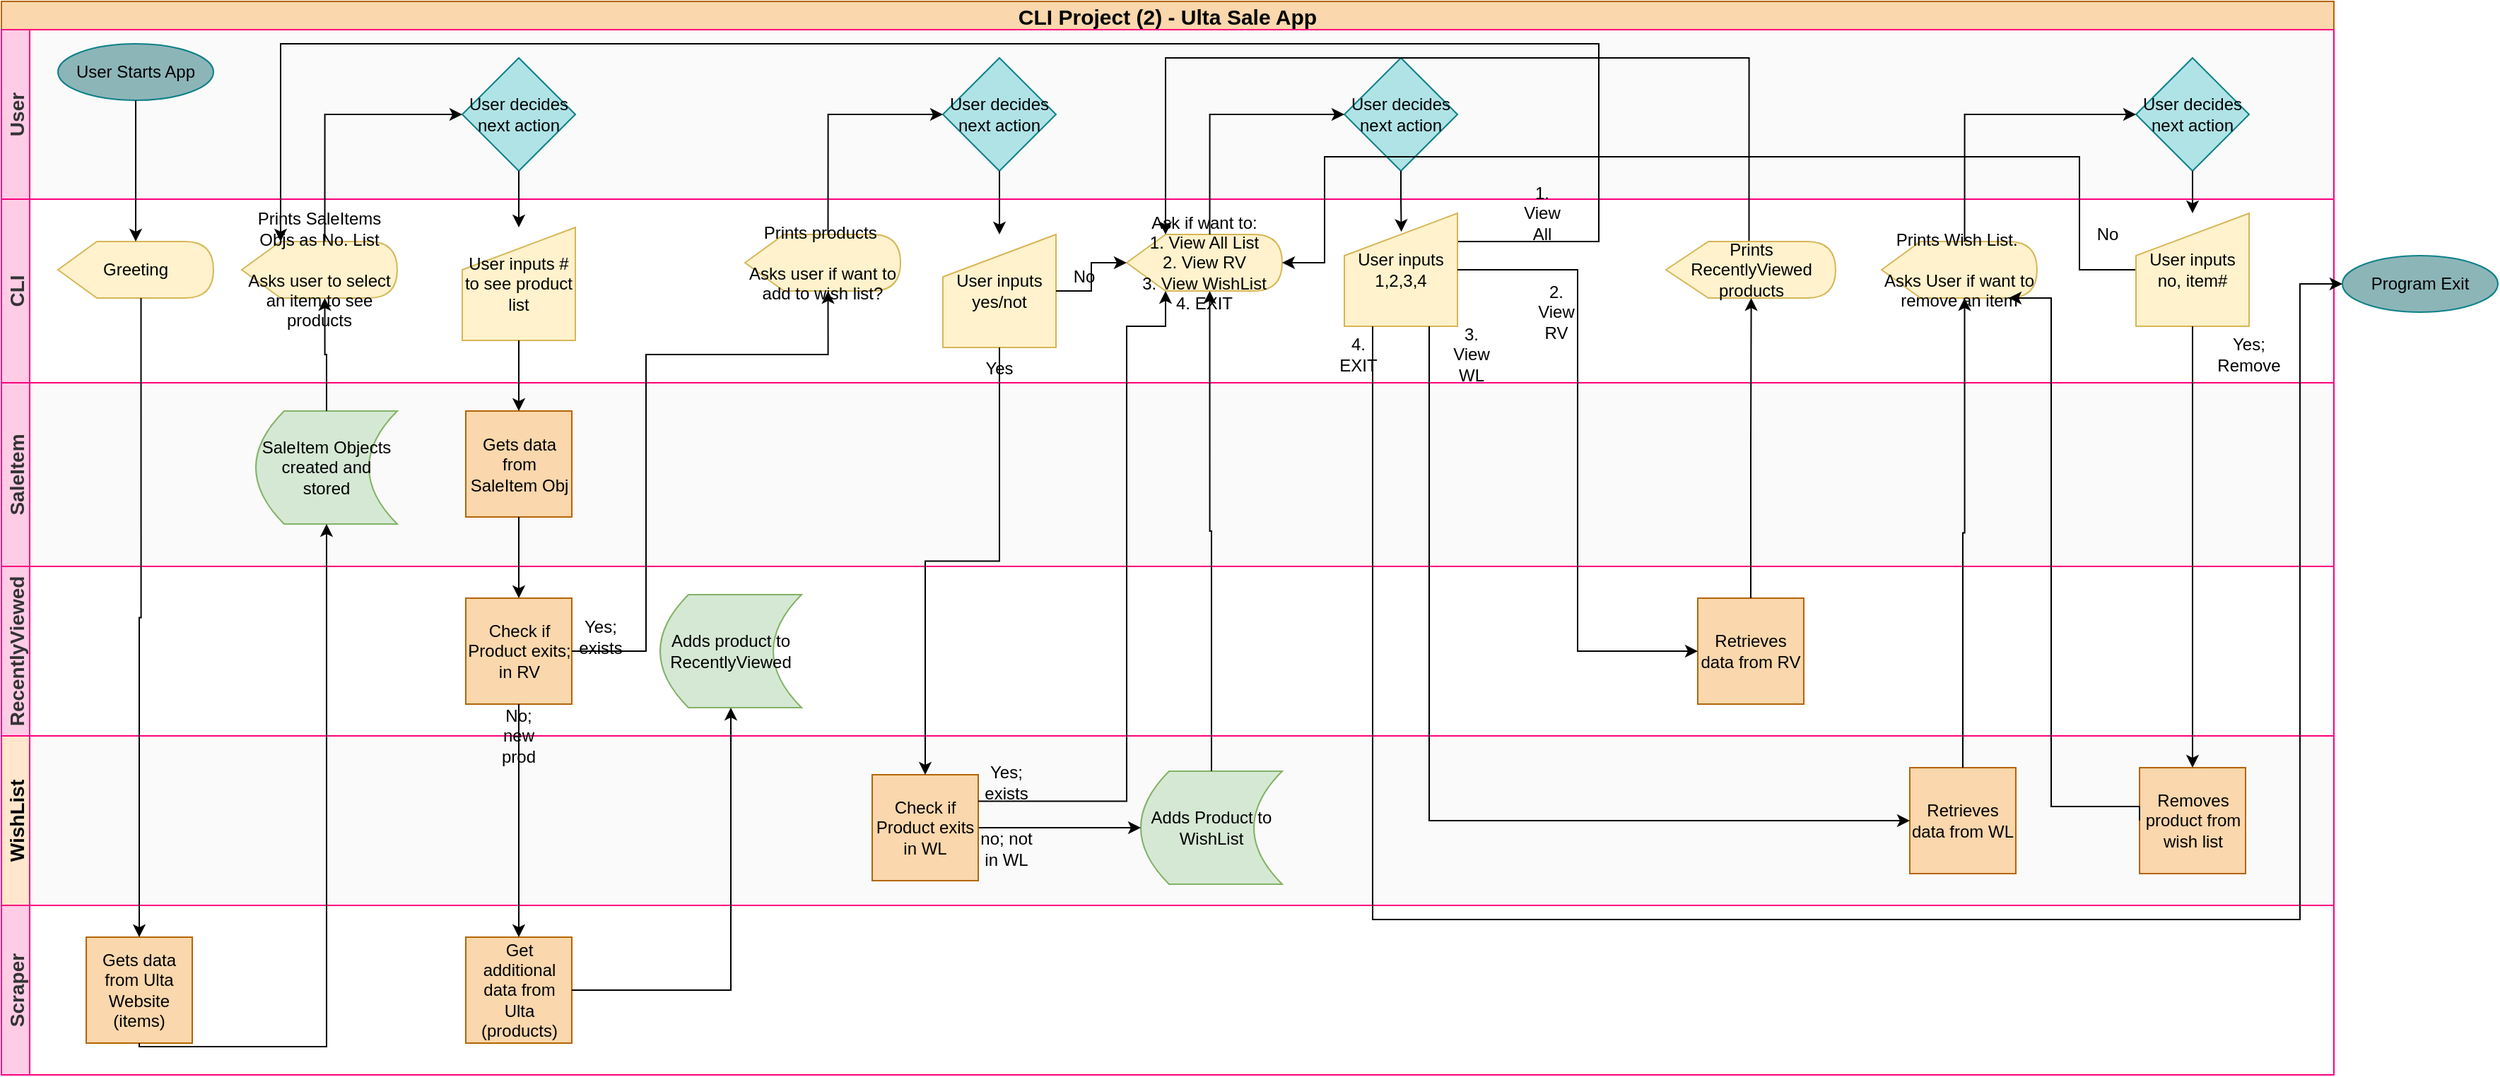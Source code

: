 <mxfile version="14.9.7" type="github">
  <diagram id="C5RBs43oDa-KdzZeNtuy" name="Page-1">
    <mxGraphModel dx="1700" dy="994" grid="1" gridSize="10" guides="1" tooltips="1" connect="1" arrows="1" fold="1" page="1" pageScale="1" pageWidth="1169" pageHeight="827" background="#ffffff" math="0" shadow="0">
      <root>
        <mxCell id="WIyWlLk6GJQsqaUBKTNV-0" />
        <mxCell id="WIyWlLk6GJQsqaUBKTNV-1" parent="WIyWlLk6GJQsqaUBKTNV-0" />
        <mxCell id="TTgLs8dpn4O4WDhtMha_-41" value="CLI Project (2) - Ulta Sale App" style="swimlane;childLayout=stackLayout;resizeParent=1;resizeParentMax=0;horizontal=1;startSize=20;horizontalStack=0;strokeColor=#b46504;fillColor=#fad7ac;fontSize=15;verticalAlign=middle;spacingTop=0;labelBorderColor=none;swimlaneLine=1;" vertex="1" parent="WIyWlLk6GJQsqaUBKTNV-1">
          <mxGeometry x="4" width="1650" height="760" as="geometry" />
        </mxCell>
        <mxCell id="TTgLs8dpn4O4WDhtMha_-42" value="User" style="swimlane;startSize=20;horizontal=0;fontColor=#333333;swimlaneFillColor=#FAFAFA;fillColor=#FFCCE6;strokeColor=#FF0080;fontSize=14;" vertex="1" parent="TTgLs8dpn4O4WDhtMha_-41">
          <mxGeometry y="20" width="1650" height="120" as="geometry" />
        </mxCell>
        <mxCell id="TTgLs8dpn4O4WDhtMha_-53" value="User Starts App" style="ellipse;whiteSpace=wrap;html=1;strokeColor=#0e8088;fillColor=#8CB5B8;" vertex="1" parent="TTgLs8dpn4O4WDhtMha_-42">
          <mxGeometry x="40" y="10" width="110" height="40" as="geometry" />
        </mxCell>
        <mxCell id="TTgLs8dpn4O4WDhtMha_-56" value="User decides next action" style="rhombus;whiteSpace=wrap;html=1;fillColor=#b0e3e6;strokeColor=#0e8088;" vertex="1" parent="TTgLs8dpn4O4WDhtMha_-42">
          <mxGeometry x="326" y="20" width="80" height="80" as="geometry" />
        </mxCell>
        <mxCell id="TTgLs8dpn4O4WDhtMha_-73" value="User decides next action" style="rhombus;whiteSpace=wrap;html=1;fillColor=#b0e3e6;strokeColor=#0e8088;" vertex="1" parent="TTgLs8dpn4O4WDhtMha_-42">
          <mxGeometry x="666" y="20" width="80" height="80" as="geometry" />
        </mxCell>
        <mxCell id="TTgLs8dpn4O4WDhtMha_-100" value="User decides next action" style="rhombus;whiteSpace=wrap;html=1;fillColor=#b0e3e6;strokeColor=#0e8088;" vertex="1" parent="TTgLs8dpn4O4WDhtMha_-42">
          <mxGeometry x="950" y="20" width="80" height="80" as="geometry" />
        </mxCell>
        <mxCell id="TTgLs8dpn4O4WDhtMha_-131" value="User decides next action" style="rhombus;whiteSpace=wrap;html=1;fillColor=#b0e3e6;strokeColor=#0e8088;" vertex="1" parent="TTgLs8dpn4O4WDhtMha_-42">
          <mxGeometry x="1510" y="20" width="80" height="80" as="geometry" />
        </mxCell>
        <mxCell id="TTgLs8dpn4O4WDhtMha_-43" value="CLI" style="swimlane;startSize=20;horizontal=0;fontColor=#333333;swimlaneFillColor=#ffffff;fillColor=#FFCCE6;strokeColor=#FF0080;fontSize=14;" vertex="1" parent="TTgLs8dpn4O4WDhtMha_-41">
          <mxGeometry y="140" width="1650" height="130" as="geometry" />
        </mxCell>
        <mxCell id="TTgLs8dpn4O4WDhtMha_-55" value="Greeting" style="shape=display;whiteSpace=wrap;html=1;fillColor=#fff2cc;strokeColor=#d6b656;" vertex="1" parent="TTgLs8dpn4O4WDhtMha_-43">
          <mxGeometry x="40" y="30" width="110" height="40" as="geometry" />
        </mxCell>
        <mxCell id="TTgLs8dpn4O4WDhtMha_-65" value="Prints SaleItems Objs as No. List&lt;br&gt;&lt;br&gt;Asks user to select an item to see products" style="shape=display;whiteSpace=wrap;html=1;fillColor=#fff2cc;strokeColor=#d6b656;" vertex="1" parent="TTgLs8dpn4O4WDhtMha_-43">
          <mxGeometry x="170" y="30" width="110" height="40" as="geometry" />
        </mxCell>
        <mxCell id="TTgLs8dpn4O4WDhtMha_-68" value="User inputs # to see product list" style="shape=manualInput;whiteSpace=wrap;html=1;fillColor=#fff2cc;strokeColor=#d6b656;" vertex="1" parent="TTgLs8dpn4O4WDhtMha_-43">
          <mxGeometry x="326" y="20" width="80" height="80" as="geometry" />
        </mxCell>
        <mxCell id="TTgLs8dpn4O4WDhtMha_-72" value="Prints products&amp;nbsp;&lt;br&gt;&lt;br&gt;Asks user if want to add to wish list?" style="shape=display;whiteSpace=wrap;html=1;fillColor=#fff2cc;strokeColor=#d6b656;" vertex="1" parent="TTgLs8dpn4O4WDhtMha_-43">
          <mxGeometry x="526" y="25" width="110" height="40" as="geometry" />
        </mxCell>
        <mxCell id="TTgLs8dpn4O4WDhtMha_-95" value="Ask if want to:&lt;br&gt;1. View All List&lt;br&gt;2. View RV&lt;br&gt;3. View WishList&lt;br&gt;4. EXIT" style="shape=display;whiteSpace=wrap;html=1;fillColor=#fff2cc;strokeColor=#d6b656;" vertex="1" parent="TTgLs8dpn4O4WDhtMha_-43">
          <mxGeometry x="796" y="25" width="110" height="40" as="geometry" />
        </mxCell>
        <mxCell id="TTgLs8dpn4O4WDhtMha_-102" value="User inputs yes/not" style="shape=manualInput;whiteSpace=wrap;html=1;fillColor=#fff2cc;strokeColor=#d6b656;" vertex="1" parent="TTgLs8dpn4O4WDhtMha_-43">
          <mxGeometry x="666" y="25" width="80" height="80" as="geometry" />
        </mxCell>
        <mxCell id="TTgLs8dpn4O4WDhtMha_-96" style="edgeStyle=orthogonalEdgeStyle;rounded=0;orthogonalLoop=1;jettySize=auto;html=1;exitX=1;exitY=0.5;exitDx=0;exitDy=0;" edge="1" parent="TTgLs8dpn4O4WDhtMha_-43" source="TTgLs8dpn4O4WDhtMha_-102" target="TTgLs8dpn4O4WDhtMha_-95">
          <mxGeometry relative="1" as="geometry" />
        </mxCell>
        <mxCell id="TTgLs8dpn4O4WDhtMha_-116" style="edgeStyle=orthogonalEdgeStyle;rounded=0;orthogonalLoop=1;jettySize=auto;html=1;exitX=1;exitY=0.25;exitDx=0;exitDy=0;entryX=0;entryY=0;entryDx=27.5;entryDy=0;entryPerimeter=0;" edge="1" parent="TTgLs8dpn4O4WDhtMha_-43" source="TTgLs8dpn4O4WDhtMha_-107" target="TTgLs8dpn4O4WDhtMha_-65">
          <mxGeometry relative="1" as="geometry">
            <Array as="points">
              <mxPoint x="1130" y="30" />
              <mxPoint x="1130" y="-110" />
              <mxPoint x="198" y="-110" />
            </Array>
          </mxGeometry>
        </mxCell>
        <mxCell id="TTgLs8dpn4O4WDhtMha_-107" value="User inputs 1,2,3,4" style="shape=manualInput;whiteSpace=wrap;html=1;fillColor=#fff2cc;strokeColor=#d6b656;" vertex="1" parent="TTgLs8dpn4O4WDhtMha_-43">
          <mxGeometry x="950" y="10" width="80" height="80" as="geometry" />
        </mxCell>
        <mxCell id="TTgLs8dpn4O4WDhtMha_-94" value="No" style="text;html=1;strokeColor=none;fillColor=none;align=center;verticalAlign=middle;whiteSpace=wrap;rounded=0;" vertex="1" parent="TTgLs8dpn4O4WDhtMha_-43">
          <mxGeometry x="746" y="45" width="40" height="20" as="geometry" />
        </mxCell>
        <mxCell id="TTgLs8dpn4O4WDhtMha_-110" value="Prints Wish List.&amp;nbsp;&lt;br&gt;&lt;br&gt;Asks User if want to remove an item" style="shape=display;whiteSpace=wrap;html=1;fillColor=#fff2cc;strokeColor=#d6b656;" vertex="1" parent="TTgLs8dpn4O4WDhtMha_-43">
          <mxGeometry x="1330" y="30" width="110" height="40" as="geometry" />
        </mxCell>
        <mxCell id="TTgLs8dpn4O4WDhtMha_-123" style="edgeStyle=orthogonalEdgeStyle;rounded=0;orthogonalLoop=1;jettySize=auto;html=1;exitX=0;exitY=0;exitDx=58.75;exitDy=0;exitPerimeter=0;entryX=0;entryY=0;entryDx=27.5;entryDy=0;entryPerimeter=0;" edge="1" parent="TTgLs8dpn4O4WDhtMha_-43" source="TTgLs8dpn4O4WDhtMha_-111" target="TTgLs8dpn4O4WDhtMha_-95">
          <mxGeometry relative="1" as="geometry">
            <Array as="points">
              <mxPoint x="1230" y="-100" />
              <mxPoint x="808" y="-100" />
            </Array>
          </mxGeometry>
        </mxCell>
        <mxCell id="TTgLs8dpn4O4WDhtMha_-111" value="Prints RecentlyViewed products" style="shape=display;whiteSpace=wrap;html=1;fillColor=#fff2cc;strokeColor=#d6b656;" vertex="1" parent="TTgLs8dpn4O4WDhtMha_-43">
          <mxGeometry x="1177.5" y="30" width="120" height="40" as="geometry" />
        </mxCell>
        <mxCell id="TTgLs8dpn4O4WDhtMha_-120" value="2. View RV" style="text;html=1;strokeColor=none;fillColor=none;align=center;verticalAlign=middle;whiteSpace=wrap;rounded=0;" vertex="1" parent="TTgLs8dpn4O4WDhtMha_-43">
          <mxGeometry x="1080" y="70" width="40" height="20" as="geometry" />
        </mxCell>
        <mxCell id="TTgLs8dpn4O4WDhtMha_-117" value="1. View All" style="text;html=1;strokeColor=none;fillColor=none;align=center;verticalAlign=middle;whiteSpace=wrap;rounded=0;" vertex="1" parent="TTgLs8dpn4O4WDhtMha_-43">
          <mxGeometry x="1070" width="40" height="20" as="geometry" />
        </mxCell>
        <mxCell id="TTgLs8dpn4O4WDhtMha_-128" value="3. View WL" style="text;html=1;strokeColor=none;fillColor=none;align=center;verticalAlign=middle;whiteSpace=wrap;rounded=0;" vertex="1" parent="TTgLs8dpn4O4WDhtMha_-43">
          <mxGeometry x="1020" y="100" width="40" height="20" as="geometry" />
        </mxCell>
        <mxCell id="TTgLs8dpn4O4WDhtMha_-137" style="edgeStyle=orthogonalEdgeStyle;rounded=0;orthogonalLoop=1;jettySize=auto;html=1;exitX=0;exitY=0.5;exitDx=0;exitDy=0;entryX=1;entryY=0.5;entryDx=0;entryDy=0;entryPerimeter=0;" edge="1" parent="TTgLs8dpn4O4WDhtMha_-43" source="TTgLs8dpn4O4WDhtMha_-132" target="TTgLs8dpn4O4WDhtMha_-95">
          <mxGeometry relative="1" as="geometry">
            <mxPoint x="892" y="80" as="targetPoint" />
            <Array as="points">
              <mxPoint x="1470" y="50" />
              <mxPoint x="1470" y="-30" />
              <mxPoint x="936" y="-30" />
              <mxPoint x="936" y="45" />
            </Array>
          </mxGeometry>
        </mxCell>
        <mxCell id="TTgLs8dpn4O4WDhtMha_-132" value="User inputs no, item#" style="shape=manualInput;whiteSpace=wrap;html=1;fillColor=#fff2cc;strokeColor=#d6b656;" vertex="1" parent="TTgLs8dpn4O4WDhtMha_-43">
          <mxGeometry x="1510" y="10" width="80" height="80" as="geometry" />
        </mxCell>
        <mxCell id="TTgLs8dpn4O4WDhtMha_-141" value="4. EXIT" style="text;html=1;strokeColor=none;fillColor=none;align=center;verticalAlign=middle;whiteSpace=wrap;rounded=0;" vertex="1" parent="TTgLs8dpn4O4WDhtMha_-43">
          <mxGeometry x="940" y="100" width="40" height="20" as="geometry" />
        </mxCell>
        <mxCell id="TTgLs8dpn4O4WDhtMha_-155" value="Yes; Remove" style="text;html=1;strokeColor=none;fillColor=none;align=center;verticalAlign=middle;whiteSpace=wrap;rounded=0;" vertex="1" parent="TTgLs8dpn4O4WDhtMha_-43">
          <mxGeometry x="1570" y="100" width="40" height="20" as="geometry" />
        </mxCell>
        <mxCell id="TTgLs8dpn4O4WDhtMha_-157" value="No" style="text;html=1;strokeColor=none;fillColor=none;align=center;verticalAlign=middle;whiteSpace=wrap;rounded=0;" vertex="1" parent="TTgLs8dpn4O4WDhtMha_-43">
          <mxGeometry x="1470" y="20" width="40" height="10" as="geometry" />
        </mxCell>
        <mxCell id="TTgLs8dpn4O4WDhtMha_-93" value="Yes" style="text;html=1;strokeColor=none;fillColor=none;align=center;verticalAlign=middle;whiteSpace=wrap;rounded=0;" vertex="1" parent="TTgLs8dpn4O4WDhtMha_-43">
          <mxGeometry x="686" y="110" width="40" height="20" as="geometry" />
        </mxCell>
        <mxCell id="TTgLs8dpn4O4WDhtMha_-44" value="SaleItem" style="swimlane;startSize=20;horizontal=0;fontColor=#333333;labelBorderColor=none;swimlaneFillColor=#FAFAFA;fillColor=#FFCCE6;strokeColor=#FF0080;fontSize=14;" vertex="1" parent="TTgLs8dpn4O4WDhtMha_-41">
          <mxGeometry y="270" width="1650" height="130" as="geometry" />
        </mxCell>
        <mxCell id="TTgLs8dpn4O4WDhtMha_-63" value="SaleItem Objects created and stored" style="shape=dataStorage;whiteSpace=wrap;html=1;fixedSize=1;fillColor=#d5e8d4;strokeColor=#82b366;" vertex="1" parent="TTgLs8dpn4O4WDhtMha_-44">
          <mxGeometry x="180" y="20" width="100" height="80" as="geometry" />
        </mxCell>
        <mxCell id="TTgLs8dpn4O4WDhtMha_-70" value="Gets data from SaleItem Obj" style="whiteSpace=wrap;html=1;aspect=fixed;fillColor=#fad7ac;strokeColor=#b46504;" vertex="1" parent="TTgLs8dpn4O4WDhtMha_-44">
          <mxGeometry x="328.5" y="20" width="75" height="75" as="geometry" />
        </mxCell>
        <mxCell id="TTgLs8dpn4O4WDhtMha_-49" value="RecentlyViewed" style="swimlane;startSize=20;horizontal=0;fontColor=#333333;swimlaneFillColor=#ffffff;fillColor=#FFCCE6;strokeColor=#FF0080;fontSize=14;" vertex="1" parent="TTgLs8dpn4O4WDhtMha_-41">
          <mxGeometry y="400" width="1650" height="120" as="geometry" />
        </mxCell>
        <mxCell id="TTgLs8dpn4O4WDhtMha_-112" value="Retrieves data from RV" style="whiteSpace=wrap;html=1;aspect=fixed;fillColor=#fad7ac;strokeColor=#b46504;" vertex="1" parent="TTgLs8dpn4O4WDhtMha_-49">
          <mxGeometry x="1200" y="22.5" width="75" height="75" as="geometry" />
        </mxCell>
        <mxCell id="TTgLs8dpn4O4WDhtMha_-166" value="Check if Product exits; in RV" style="whiteSpace=wrap;html=1;aspect=fixed;fillColor=#fad7ac;strokeColor=#b46504;" vertex="1" parent="TTgLs8dpn4O4WDhtMha_-49">
          <mxGeometry x="328.5" y="22.5" width="75" height="75" as="geometry" />
        </mxCell>
        <mxCell id="TTgLs8dpn4O4WDhtMha_-173" value="Yes; exists" style="text;html=1;strokeColor=none;fillColor=none;align=center;verticalAlign=middle;whiteSpace=wrap;rounded=0;" vertex="1" parent="TTgLs8dpn4O4WDhtMha_-49">
          <mxGeometry x="403.5" y="40" width="40" height="20" as="geometry" />
        </mxCell>
        <mxCell id="TTgLs8dpn4O4WDhtMha_-178" value="Adds product to RecentlyViewed" style="shape=dataStorage;whiteSpace=wrap;html=1;fixedSize=1;fillColor=#d5e8d4;strokeColor=#82b366;" vertex="1" parent="TTgLs8dpn4O4WDhtMha_-49">
          <mxGeometry x="466" y="20" width="100" height="80" as="geometry" />
        </mxCell>
        <mxCell id="TTgLs8dpn4O4WDhtMha_-50" value="WishList" style="swimlane;startSize=20;horizontal=0;swimlaneFillColor=#FAFAFA;fillColor=#ffe6cc;fontSize=14;strokeColor=#FF0080;" vertex="1" parent="TTgLs8dpn4O4WDhtMha_-41">
          <mxGeometry y="520" width="1650" height="120" as="geometry" />
        </mxCell>
        <mxCell id="TTgLs8dpn4O4WDhtMha_-91" value="Retrieves data from WL" style="whiteSpace=wrap;html=1;aspect=fixed;fillColor=#fad7ac;strokeColor=#b46504;" vertex="1" parent="TTgLs8dpn4O4WDhtMha_-50">
          <mxGeometry x="1350" y="22.5" width="75" height="75" as="geometry" />
        </mxCell>
        <mxCell id="TTgLs8dpn4O4WDhtMha_-135" value="Removes product from wish list" style="whiteSpace=wrap;html=1;aspect=fixed;strokeColor=#b46504;fillColor=#fad7ac;" vertex="1" parent="TTgLs8dpn4O4WDhtMha_-50">
          <mxGeometry x="1512.5" y="22.5" width="75" height="75" as="geometry" />
        </mxCell>
        <mxCell id="TTgLs8dpn4O4WDhtMha_-171" value="No; new prod" style="text;html=1;strokeColor=none;fillColor=none;align=center;verticalAlign=middle;whiteSpace=wrap;rounded=0;" vertex="1" parent="TTgLs8dpn4O4WDhtMha_-50">
          <mxGeometry x="346" y="-10" width="40" height="20" as="geometry" />
        </mxCell>
        <mxCell id="TTgLs8dpn4O4WDhtMha_-179" value="Adds Product to WishList" style="shape=dataStorage;whiteSpace=wrap;html=1;fixedSize=1;fillColor=#d5e8d4;strokeColor=#82b366;" vertex="1" parent="TTgLs8dpn4O4WDhtMha_-50">
          <mxGeometry x="806" y="25" width="100" height="80" as="geometry" />
        </mxCell>
        <mxCell id="TTgLs8dpn4O4WDhtMha_-182" style="edgeStyle=orthogonalEdgeStyle;rounded=0;orthogonalLoop=1;jettySize=auto;html=1;exitX=1;exitY=0.5;exitDx=0;exitDy=0;fontSize=14;" edge="1" parent="TTgLs8dpn4O4WDhtMha_-50" source="TTgLs8dpn4O4WDhtMha_-181" target="TTgLs8dpn4O4WDhtMha_-179">
          <mxGeometry relative="1" as="geometry" />
        </mxCell>
        <mxCell id="TTgLs8dpn4O4WDhtMha_-181" value="Check if Product exits in WL" style="whiteSpace=wrap;html=1;aspect=fixed;fillColor=#fad7ac;strokeColor=#b46504;" vertex="1" parent="TTgLs8dpn4O4WDhtMha_-50">
          <mxGeometry x="616" y="27.5" width="75" height="75" as="geometry" />
        </mxCell>
        <mxCell id="TTgLs8dpn4O4WDhtMha_-191" value="Yes; exists" style="text;html=1;strokeColor=none;fillColor=none;align=center;verticalAlign=middle;whiteSpace=wrap;rounded=0;" vertex="1" parent="TTgLs8dpn4O4WDhtMha_-50">
          <mxGeometry x="691" y="22.5" width="40" height="20" as="geometry" />
        </mxCell>
        <mxCell id="TTgLs8dpn4O4WDhtMha_-193" value="no; not in WL" style="text;html=1;strokeColor=none;fillColor=none;align=center;verticalAlign=middle;whiteSpace=wrap;rounded=0;" vertex="1" parent="TTgLs8dpn4O4WDhtMha_-50">
          <mxGeometry x="691" y="70" width="40" height="20" as="geometry" />
        </mxCell>
        <mxCell id="TTgLs8dpn4O4WDhtMha_-51" value="Scraper" style="swimlane;startSize=20;horizontal=0;fontColor=#333333;swimlaneFillColor=#ffffff;fillColor=#FFCCE6;labelBorderColor=none;strokeColor=#FF0080;fontSize=14;" vertex="1" parent="TTgLs8dpn4O4WDhtMha_-41">
          <mxGeometry y="640" width="1650" height="120" as="geometry" />
        </mxCell>
        <mxCell id="TTgLs8dpn4O4WDhtMha_-57" value="Gets data from Ulta Website (items)" style="whiteSpace=wrap;html=1;aspect=fixed;strokeColor=#b46504;fillColor=#fad7ac;" vertex="1" parent="TTgLs8dpn4O4WDhtMha_-51">
          <mxGeometry x="60" y="22.5" width="75" height="75" as="geometry" />
        </mxCell>
        <mxCell id="TTgLs8dpn4O4WDhtMha_-163" value="Get additional data from Ulta (products)" style="whiteSpace=wrap;html=1;aspect=fixed;strokeColor=#b46504;fillColor=#FAD7AC;" vertex="1" parent="TTgLs8dpn4O4WDhtMha_-51">
          <mxGeometry x="328.5" y="22.5" width="75" height="75" as="geometry" />
        </mxCell>
        <mxCell id="TTgLs8dpn4O4WDhtMha_-58" style="edgeStyle=orthogonalEdgeStyle;rounded=0;orthogonalLoop=1;jettySize=auto;html=1;exitX=0.5;exitY=1;exitDx=0;exitDy=0;" edge="1" parent="TTgLs8dpn4O4WDhtMha_-41" source="TTgLs8dpn4O4WDhtMha_-53" target="TTgLs8dpn4O4WDhtMha_-55">
          <mxGeometry relative="1" as="geometry" />
        </mxCell>
        <mxCell id="TTgLs8dpn4O4WDhtMha_-62" style="edgeStyle=orthogonalEdgeStyle;rounded=0;orthogonalLoop=1;jettySize=auto;html=1;exitX=0;exitY=0;exitDx=58.75;exitDy=40;exitPerimeter=0;entryX=0.5;entryY=0;entryDx=0;entryDy=0;" edge="1" parent="TTgLs8dpn4O4WDhtMha_-41" source="TTgLs8dpn4O4WDhtMha_-55" target="TTgLs8dpn4O4WDhtMha_-57">
          <mxGeometry relative="1" as="geometry" />
        </mxCell>
        <mxCell id="TTgLs8dpn4O4WDhtMha_-64" style="edgeStyle=orthogonalEdgeStyle;rounded=0;orthogonalLoop=1;jettySize=auto;html=1;exitX=0.5;exitY=1;exitDx=0;exitDy=0;entryX=0.5;entryY=1;entryDx=0;entryDy=0;" edge="1" parent="TTgLs8dpn4O4WDhtMha_-41" source="TTgLs8dpn4O4WDhtMha_-57" target="TTgLs8dpn4O4WDhtMha_-63">
          <mxGeometry relative="1" as="geometry">
            <Array as="points">
              <mxPoint x="98" y="740" />
              <mxPoint x="230" y="740" />
            </Array>
          </mxGeometry>
        </mxCell>
        <mxCell id="TTgLs8dpn4O4WDhtMha_-66" style="edgeStyle=orthogonalEdgeStyle;rounded=0;orthogonalLoop=1;jettySize=auto;html=1;exitX=0.5;exitY=0;exitDx=0;exitDy=0;entryX=0;entryY=0;entryDx=58.75;entryDy=40;entryPerimeter=0;" edge="1" parent="TTgLs8dpn4O4WDhtMha_-41" source="TTgLs8dpn4O4WDhtMha_-63" target="TTgLs8dpn4O4WDhtMha_-65">
          <mxGeometry relative="1" as="geometry" />
        </mxCell>
        <mxCell id="TTgLs8dpn4O4WDhtMha_-67" style="edgeStyle=orthogonalEdgeStyle;rounded=0;orthogonalLoop=1;jettySize=auto;html=1;exitX=0;exitY=0;exitDx=58.75;exitDy=0;exitPerimeter=0;entryX=0;entryY=0.5;entryDx=0;entryDy=0;" edge="1" parent="TTgLs8dpn4O4WDhtMha_-41" source="TTgLs8dpn4O4WDhtMha_-65" target="TTgLs8dpn4O4WDhtMha_-56">
          <mxGeometry relative="1" as="geometry" />
        </mxCell>
        <mxCell id="TTgLs8dpn4O4WDhtMha_-69" style="edgeStyle=orthogonalEdgeStyle;rounded=0;orthogonalLoop=1;jettySize=auto;html=1;exitX=0.5;exitY=1;exitDx=0;exitDy=0;" edge="1" parent="TTgLs8dpn4O4WDhtMha_-41" source="TTgLs8dpn4O4WDhtMha_-56" target="TTgLs8dpn4O4WDhtMha_-68">
          <mxGeometry relative="1" as="geometry" />
        </mxCell>
        <mxCell id="TTgLs8dpn4O4WDhtMha_-84" style="edgeStyle=orthogonalEdgeStyle;rounded=0;orthogonalLoop=1;jettySize=auto;html=1;exitX=0.5;exitY=1;exitDx=0;exitDy=0;entryX=0.5;entryY=0;entryDx=0;entryDy=0;" edge="1" parent="TTgLs8dpn4O4WDhtMha_-41" source="TTgLs8dpn4O4WDhtMha_-68" target="TTgLs8dpn4O4WDhtMha_-70">
          <mxGeometry relative="1" as="geometry" />
        </mxCell>
        <mxCell id="TTgLs8dpn4O4WDhtMha_-90" style="edgeStyle=orthogonalEdgeStyle;rounded=0;orthogonalLoop=1;jettySize=auto;html=1;exitX=0;exitY=0;exitDx=58.75;exitDy=0;exitPerimeter=0;entryX=0;entryY=0.5;entryDx=0;entryDy=0;" edge="1" parent="TTgLs8dpn4O4WDhtMha_-41" source="TTgLs8dpn4O4WDhtMha_-72" target="TTgLs8dpn4O4WDhtMha_-73">
          <mxGeometry relative="1" as="geometry" />
        </mxCell>
        <mxCell id="TTgLs8dpn4O4WDhtMha_-105" style="edgeStyle=orthogonalEdgeStyle;rounded=0;orthogonalLoop=1;jettySize=auto;html=1;exitX=0.5;exitY=0;exitDx=0;exitDy=0;entryX=0;entryY=0;entryDx=58.75;entryDy=40;entryPerimeter=0;" edge="1" parent="TTgLs8dpn4O4WDhtMha_-41" source="TTgLs8dpn4O4WDhtMha_-179" target="TTgLs8dpn4O4WDhtMha_-95">
          <mxGeometry relative="1" as="geometry">
            <mxPoint x="697.5" y="580" as="sourcePoint" />
          </mxGeometry>
        </mxCell>
        <mxCell id="TTgLs8dpn4O4WDhtMha_-106" style="edgeStyle=orthogonalEdgeStyle;rounded=0;orthogonalLoop=1;jettySize=auto;html=1;exitX=0;exitY=0;exitDx=58.75;exitDy=0;exitPerimeter=0;entryX=0;entryY=0.5;entryDx=0;entryDy=0;" edge="1" parent="TTgLs8dpn4O4WDhtMha_-41" source="TTgLs8dpn4O4WDhtMha_-95" target="TTgLs8dpn4O4WDhtMha_-100">
          <mxGeometry relative="1" as="geometry" />
        </mxCell>
        <mxCell id="TTgLs8dpn4O4WDhtMha_-108" style="edgeStyle=orthogonalEdgeStyle;rounded=0;orthogonalLoop=1;jettySize=auto;html=1;exitX=0.5;exitY=1;exitDx=0;exitDy=0;entryX=0.504;entryY=0.164;entryDx=0;entryDy=0;entryPerimeter=0;" edge="1" parent="TTgLs8dpn4O4WDhtMha_-41" source="TTgLs8dpn4O4WDhtMha_-100" target="TTgLs8dpn4O4WDhtMha_-107">
          <mxGeometry relative="1" as="geometry" />
        </mxCell>
        <mxCell id="TTgLs8dpn4O4WDhtMha_-118" style="edgeStyle=orthogonalEdgeStyle;rounded=0;orthogonalLoop=1;jettySize=auto;html=1;exitX=1;exitY=0.5;exitDx=0;exitDy=0;entryX=0;entryY=0.5;entryDx=0;entryDy=0;" edge="1" parent="TTgLs8dpn4O4WDhtMha_-41" source="TTgLs8dpn4O4WDhtMha_-107" target="TTgLs8dpn4O4WDhtMha_-112">
          <mxGeometry relative="1" as="geometry" />
        </mxCell>
        <mxCell id="TTgLs8dpn4O4WDhtMha_-127" style="edgeStyle=orthogonalEdgeStyle;rounded=0;orthogonalLoop=1;jettySize=auto;html=1;exitX=0.75;exitY=1;exitDx=0;exitDy=0;entryX=0;entryY=0.5;entryDx=0;entryDy=0;" edge="1" parent="TTgLs8dpn4O4WDhtMha_-41" source="TTgLs8dpn4O4WDhtMha_-107" target="TTgLs8dpn4O4WDhtMha_-91">
          <mxGeometry relative="1" as="geometry" />
        </mxCell>
        <mxCell id="TTgLs8dpn4O4WDhtMha_-129" style="edgeStyle=orthogonalEdgeStyle;rounded=0;orthogonalLoop=1;jettySize=auto;html=1;exitX=0.5;exitY=0;exitDx=0;exitDy=0;entryX=0;entryY=0;entryDx=58.75;entryDy=40;entryPerimeter=0;" edge="1" parent="TTgLs8dpn4O4WDhtMha_-41" source="TTgLs8dpn4O4WDhtMha_-91" target="TTgLs8dpn4O4WDhtMha_-110">
          <mxGeometry relative="1" as="geometry" />
        </mxCell>
        <mxCell id="TTgLs8dpn4O4WDhtMha_-133" style="edgeStyle=orthogonalEdgeStyle;rounded=0;orthogonalLoop=1;jettySize=auto;html=1;exitX=0;exitY=0;exitDx=58.75;exitDy=0;exitPerimeter=0;entryX=0;entryY=0.5;entryDx=0;entryDy=0;" edge="1" parent="TTgLs8dpn4O4WDhtMha_-41" source="TTgLs8dpn4O4WDhtMha_-110" target="TTgLs8dpn4O4WDhtMha_-131">
          <mxGeometry relative="1" as="geometry" />
        </mxCell>
        <mxCell id="TTgLs8dpn4O4WDhtMha_-134" style="edgeStyle=orthogonalEdgeStyle;rounded=0;orthogonalLoop=1;jettySize=auto;html=1;exitX=0.5;exitY=1;exitDx=0;exitDy=0;entryX=0.5;entryY=0;entryDx=0;entryDy=0;" edge="1" parent="TTgLs8dpn4O4WDhtMha_-41" source="TTgLs8dpn4O4WDhtMha_-131" target="TTgLs8dpn4O4WDhtMha_-132">
          <mxGeometry relative="1" as="geometry" />
        </mxCell>
        <mxCell id="TTgLs8dpn4O4WDhtMha_-136" style="edgeStyle=orthogonalEdgeStyle;rounded=0;orthogonalLoop=1;jettySize=auto;html=1;exitX=0.5;exitY=1;exitDx=0;exitDy=0;" edge="1" parent="TTgLs8dpn4O4WDhtMha_-41" source="TTgLs8dpn4O4WDhtMha_-132" target="TTgLs8dpn4O4WDhtMha_-135">
          <mxGeometry relative="1" as="geometry" />
        </mxCell>
        <mxCell id="TTgLs8dpn4O4WDhtMha_-138" style="edgeStyle=orthogonalEdgeStyle;rounded=0;orthogonalLoop=1;jettySize=auto;html=1;exitX=0;exitY=0.5;exitDx=0;exitDy=0;entryX=0;entryY=0;entryDx=90;entryDy=40;entryPerimeter=0;" edge="1" parent="TTgLs8dpn4O4WDhtMha_-41" source="TTgLs8dpn4O4WDhtMha_-135" target="TTgLs8dpn4O4WDhtMha_-110">
          <mxGeometry relative="1" as="geometry">
            <Array as="points">
              <mxPoint x="1450" y="570" />
              <mxPoint x="1450" y="210" />
            </Array>
          </mxGeometry>
        </mxCell>
        <mxCell id="TTgLs8dpn4O4WDhtMha_-148" style="edgeStyle=orthogonalEdgeStyle;rounded=0;orthogonalLoop=1;jettySize=auto;html=1;exitX=0.5;exitY=0;exitDx=0;exitDy=0;entryX=0;entryY=0;entryDx=60.312;entryDy=40;entryPerimeter=0;" edge="1" parent="TTgLs8dpn4O4WDhtMha_-41" source="TTgLs8dpn4O4WDhtMha_-112" target="TTgLs8dpn4O4WDhtMha_-111">
          <mxGeometry relative="1" as="geometry" />
        </mxCell>
        <mxCell id="TTgLs8dpn4O4WDhtMha_-159" style="edgeStyle=orthogonalEdgeStyle;rounded=0;orthogonalLoop=1;jettySize=auto;html=1;exitX=0.5;exitY=1;exitDx=0;exitDy=0;" edge="1" parent="TTgLs8dpn4O4WDhtMha_-41" source="TTgLs8dpn4O4WDhtMha_-73" target="TTgLs8dpn4O4WDhtMha_-102">
          <mxGeometry relative="1" as="geometry" />
        </mxCell>
        <mxCell id="TTgLs8dpn4O4WDhtMha_-165" style="edgeStyle=orthogonalEdgeStyle;rounded=0;orthogonalLoop=1;jettySize=auto;html=1;exitX=1;exitY=0.5;exitDx=0;exitDy=0;fontSize=14;" edge="1" parent="TTgLs8dpn4O4WDhtMha_-41" source="TTgLs8dpn4O4WDhtMha_-163" target="TTgLs8dpn4O4WDhtMha_-178">
          <mxGeometry relative="1" as="geometry">
            <mxPoint x="534" y="540" as="targetPoint" />
          </mxGeometry>
        </mxCell>
        <mxCell id="TTgLs8dpn4O4WDhtMha_-174" style="edgeStyle=orthogonalEdgeStyle;rounded=0;orthogonalLoop=1;jettySize=auto;html=1;exitX=1;exitY=0.5;exitDx=0;exitDy=0;entryX=0;entryY=0;entryDx=58.75;entryDy=40;entryPerimeter=0;fontSize=14;" edge="1" parent="TTgLs8dpn4O4WDhtMha_-41" source="TTgLs8dpn4O4WDhtMha_-166" target="TTgLs8dpn4O4WDhtMha_-72">
          <mxGeometry relative="1" as="geometry">
            <Array as="points">
              <mxPoint x="456" y="460" />
              <mxPoint x="456" y="250" />
              <mxPoint x="585" y="250" />
            </Array>
          </mxGeometry>
        </mxCell>
        <mxCell id="TTgLs8dpn4O4WDhtMha_-167" style="edgeStyle=orthogonalEdgeStyle;rounded=0;orthogonalLoop=1;jettySize=auto;html=1;exitX=0.5;exitY=1;exitDx=0;exitDy=0;fontSize=14;" edge="1" parent="TTgLs8dpn4O4WDhtMha_-41" source="TTgLs8dpn4O4WDhtMha_-70" target="TTgLs8dpn4O4WDhtMha_-166">
          <mxGeometry relative="1" as="geometry" />
        </mxCell>
        <mxCell id="TTgLs8dpn4O4WDhtMha_-175" style="edgeStyle=orthogonalEdgeStyle;rounded=0;orthogonalLoop=1;jettySize=auto;html=1;exitX=0.5;exitY=1;exitDx=0;exitDy=0;fontSize=14;" edge="1" parent="TTgLs8dpn4O4WDhtMha_-41" source="TTgLs8dpn4O4WDhtMha_-166" target="TTgLs8dpn4O4WDhtMha_-163">
          <mxGeometry relative="1" as="geometry" />
        </mxCell>
        <mxCell id="TTgLs8dpn4O4WDhtMha_-180" style="edgeStyle=orthogonalEdgeStyle;rounded=0;orthogonalLoop=1;jettySize=auto;html=1;exitX=0.5;exitY=1;exitDx=0;exitDy=0;fontSize=14;" edge="1" parent="TTgLs8dpn4O4WDhtMha_-41" source="TTgLs8dpn4O4WDhtMha_-102" target="TTgLs8dpn4O4WDhtMha_-181">
          <mxGeometry relative="1" as="geometry" />
        </mxCell>
        <mxCell id="TTgLs8dpn4O4WDhtMha_-194" style="edgeStyle=orthogonalEdgeStyle;rounded=0;orthogonalLoop=1;jettySize=auto;html=1;exitX=1;exitY=0.25;exitDx=0;exitDy=0;entryX=0;entryY=0;entryDx=27.5;entryDy=40;entryPerimeter=0;fontSize=14;" edge="1" parent="TTgLs8dpn4O4WDhtMha_-41" source="TTgLs8dpn4O4WDhtMha_-181" target="TTgLs8dpn4O4WDhtMha_-95">
          <mxGeometry relative="1" as="geometry">
            <Array as="points">
              <mxPoint x="796" y="566" />
              <mxPoint x="796" y="230" />
              <mxPoint x="824" y="230" />
            </Array>
          </mxGeometry>
        </mxCell>
        <mxCell id="TTgLs8dpn4O4WDhtMha_-139" value="Program Exit" style="ellipse;whiteSpace=wrap;html=1;strokeColor=#0e8088;fillColor=#8CB5B8;" vertex="1" parent="WIyWlLk6GJQsqaUBKTNV-1">
          <mxGeometry x="1660" y="180" width="110" height="40" as="geometry" />
        </mxCell>
        <mxCell id="TTgLs8dpn4O4WDhtMha_-160" style="edgeStyle=orthogonalEdgeStyle;rounded=0;orthogonalLoop=1;jettySize=auto;html=1;exitX=0.25;exitY=1;exitDx=0;exitDy=0;entryX=0;entryY=0.5;entryDx=0;entryDy=0;fontSize=15;" edge="1" parent="WIyWlLk6GJQsqaUBKTNV-1" source="TTgLs8dpn4O4WDhtMha_-107" target="TTgLs8dpn4O4WDhtMha_-139">
          <mxGeometry relative="1" as="geometry">
            <Array as="points">
              <mxPoint x="974" y="650" />
              <mxPoint x="1630" y="650" />
              <mxPoint x="1630" y="200" />
            </Array>
          </mxGeometry>
        </mxCell>
      </root>
    </mxGraphModel>
  </diagram>
</mxfile>
